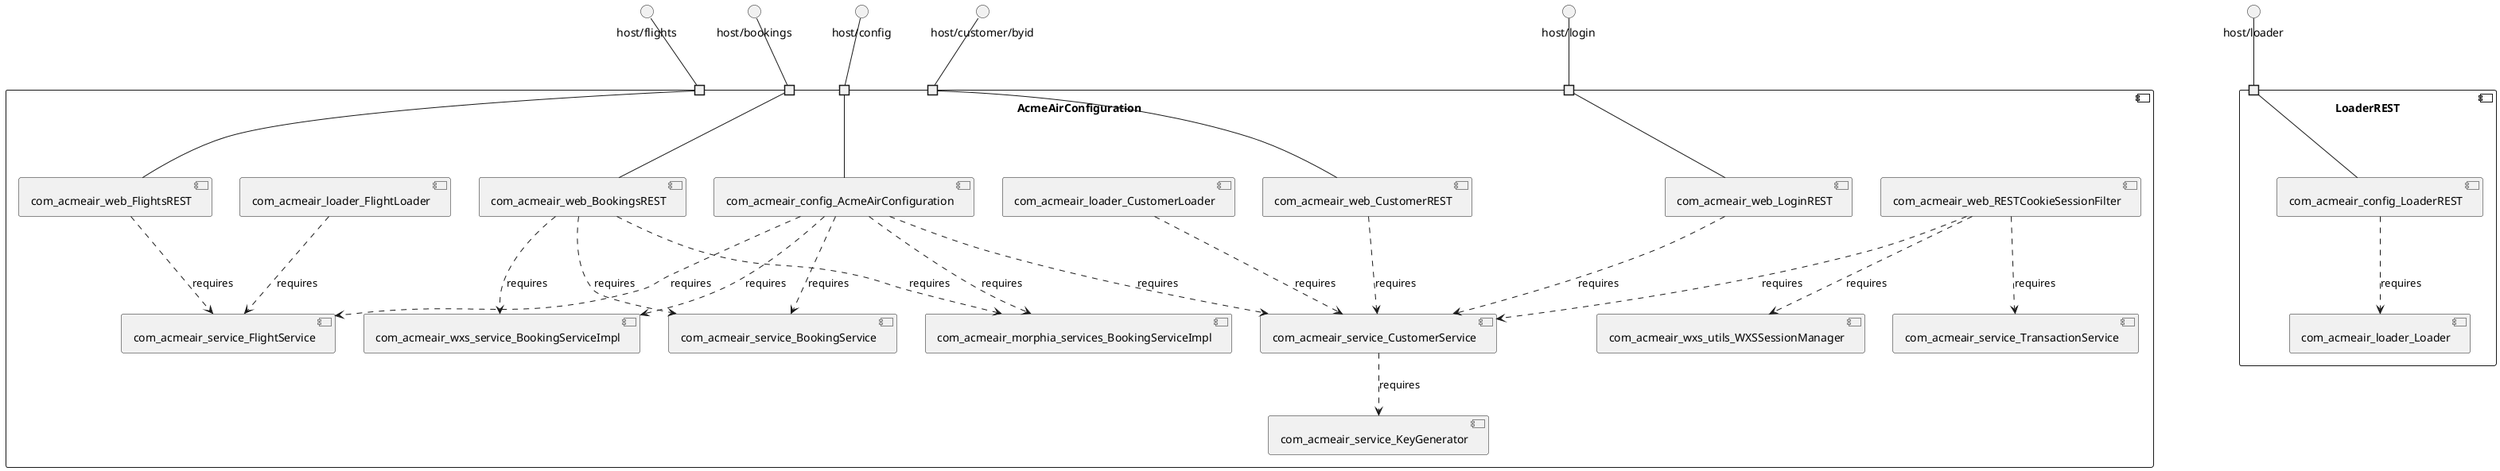 @startuml
skinparam fixCircleLabelOverlapping true
component "AcmeAirConfiguration\n\n\n\n\n\n" {
[com_acmeair_config_AcmeAirConfiguration]
[com_acmeair_web_LoginREST]
[com_acmeair_service_KeyGenerator]
[com_acmeair_web_CustomerREST]
[com_acmeair_web_RESTCookieSessionFilter]
[com_acmeair_morphia_services_BookingServiceImpl]
[com_acmeair_wxs_service_BookingServiceImpl]
[com_acmeair_service_CustomerService]
[com_acmeair_service_FlightService]
[com_acmeair_service_BookingService]
[com_acmeair_web_FlightsREST]
[com_acmeair_service_TransactionService]
[com_acmeair_web_BookingsREST]
[com_acmeair_loader_FlightLoader]
[com_acmeair_wxs_utils_WXSSessionManager]
[com_acmeair_loader_CustomerLoader]
portin " " as AcmeAirConfiguration.requires.host_config
portin " " as AcmeAirConfiguration.requires.host_flights
portin " " as AcmeAirConfiguration.requires.host_customer_byid
portin " " as AcmeAirConfiguration.requires.host_bookings
portin " " as AcmeAirConfiguration.requires.host_login
[com_acmeair_config_AcmeAirConfiguration]..>[com_acmeair_morphia_services_BookingServiceImpl] : requires
[com_acmeair_config_AcmeAirConfiguration]..>[com_acmeair_wxs_service_BookingServiceImpl] : requires
[com_acmeair_config_AcmeAirConfiguration]..>[com_acmeair_service_BookingService] : requires
[com_acmeair_web_BookingsREST]..>[com_acmeair_morphia_services_BookingServiceImpl] : requires
[com_acmeair_web_BookingsREST]..>[com_acmeair_wxs_service_BookingServiceImpl] : requires
[com_acmeair_web_BookingsREST]..>[com_acmeair_service_BookingService] : requires
[com_acmeair_config_AcmeAirConfiguration]..>[com_acmeair_service_FlightService] : requires
[com_acmeair_web_FlightsREST]..>[com_acmeair_service_FlightService] : requires
[com_acmeair_loader_FlightLoader]..>[com_acmeair_service_FlightService] : requires
[com_acmeair_service_CustomerService]..>[com_acmeair_service_KeyGenerator] : requires
[com_acmeair_web_RESTCookieSessionFilter]..>[com_acmeair_service_TransactionService] : requires
[com_acmeair_web_RESTCookieSessionFilter]..>[com_acmeair_wxs_utils_WXSSessionManager] : requires
[com_acmeair_config_AcmeAirConfiguration]..>[com_acmeair_service_CustomerService] : requires
[com_acmeair_web_LoginREST]..>[com_acmeair_service_CustomerService] : requires
[com_acmeair_web_CustomerREST]..>[com_acmeair_service_CustomerService] : requires
[com_acmeair_web_RESTCookieSessionFilter]..>[com_acmeair_service_CustomerService] : requires
[com_acmeair_loader_CustomerLoader]..>[com_acmeair_service_CustomerService] : requires
"AcmeAirConfiguration.requires.host_customer_byid"--[com_acmeair_web_CustomerREST]
"AcmeAirConfiguration.requires.host_login"--[com_acmeair_web_LoginREST]
"AcmeAirConfiguration.requires.host_bookings"--[com_acmeair_web_BookingsREST]
"AcmeAirConfiguration.requires.host_flights"--[com_acmeair_web_FlightsREST]
"AcmeAirConfiguration.requires.host_config"--[com_acmeair_config_AcmeAirConfiguration]
}
interface "host/customer/byid" as interface.host_customer_byid
interface.host_customer_byid--"AcmeAirConfiguration.requires.host_customer_byid"
interface "host/login" as interface.host_login
interface.host_login--"AcmeAirConfiguration.requires.host_login"
interface "host/bookings" as interface.host_bookings
interface.host_bookings--"AcmeAirConfiguration.requires.host_bookings"
interface "host/flights" as interface.host_flights
interface.host_flights--"AcmeAirConfiguration.requires.host_flights"
interface "host/config" as interface.host_config
interface.host_config--"AcmeAirConfiguration.requires.host_config"
component "LoaderREST\n\n\n\n\n\n" {
[com_acmeair_config_LoaderREST]
[com_acmeair_loader_Loader]
portin " " as LoaderREST.requires.host_loader
[com_acmeair_config_LoaderREST]..>[com_acmeair_loader_Loader] : requires
"LoaderREST.requires.host_loader"--[com_acmeair_config_LoaderREST]
}
interface "host/loader" as interface.host_loader
interface.host_loader--"LoaderREST.requires.host_loader"

@enduml
